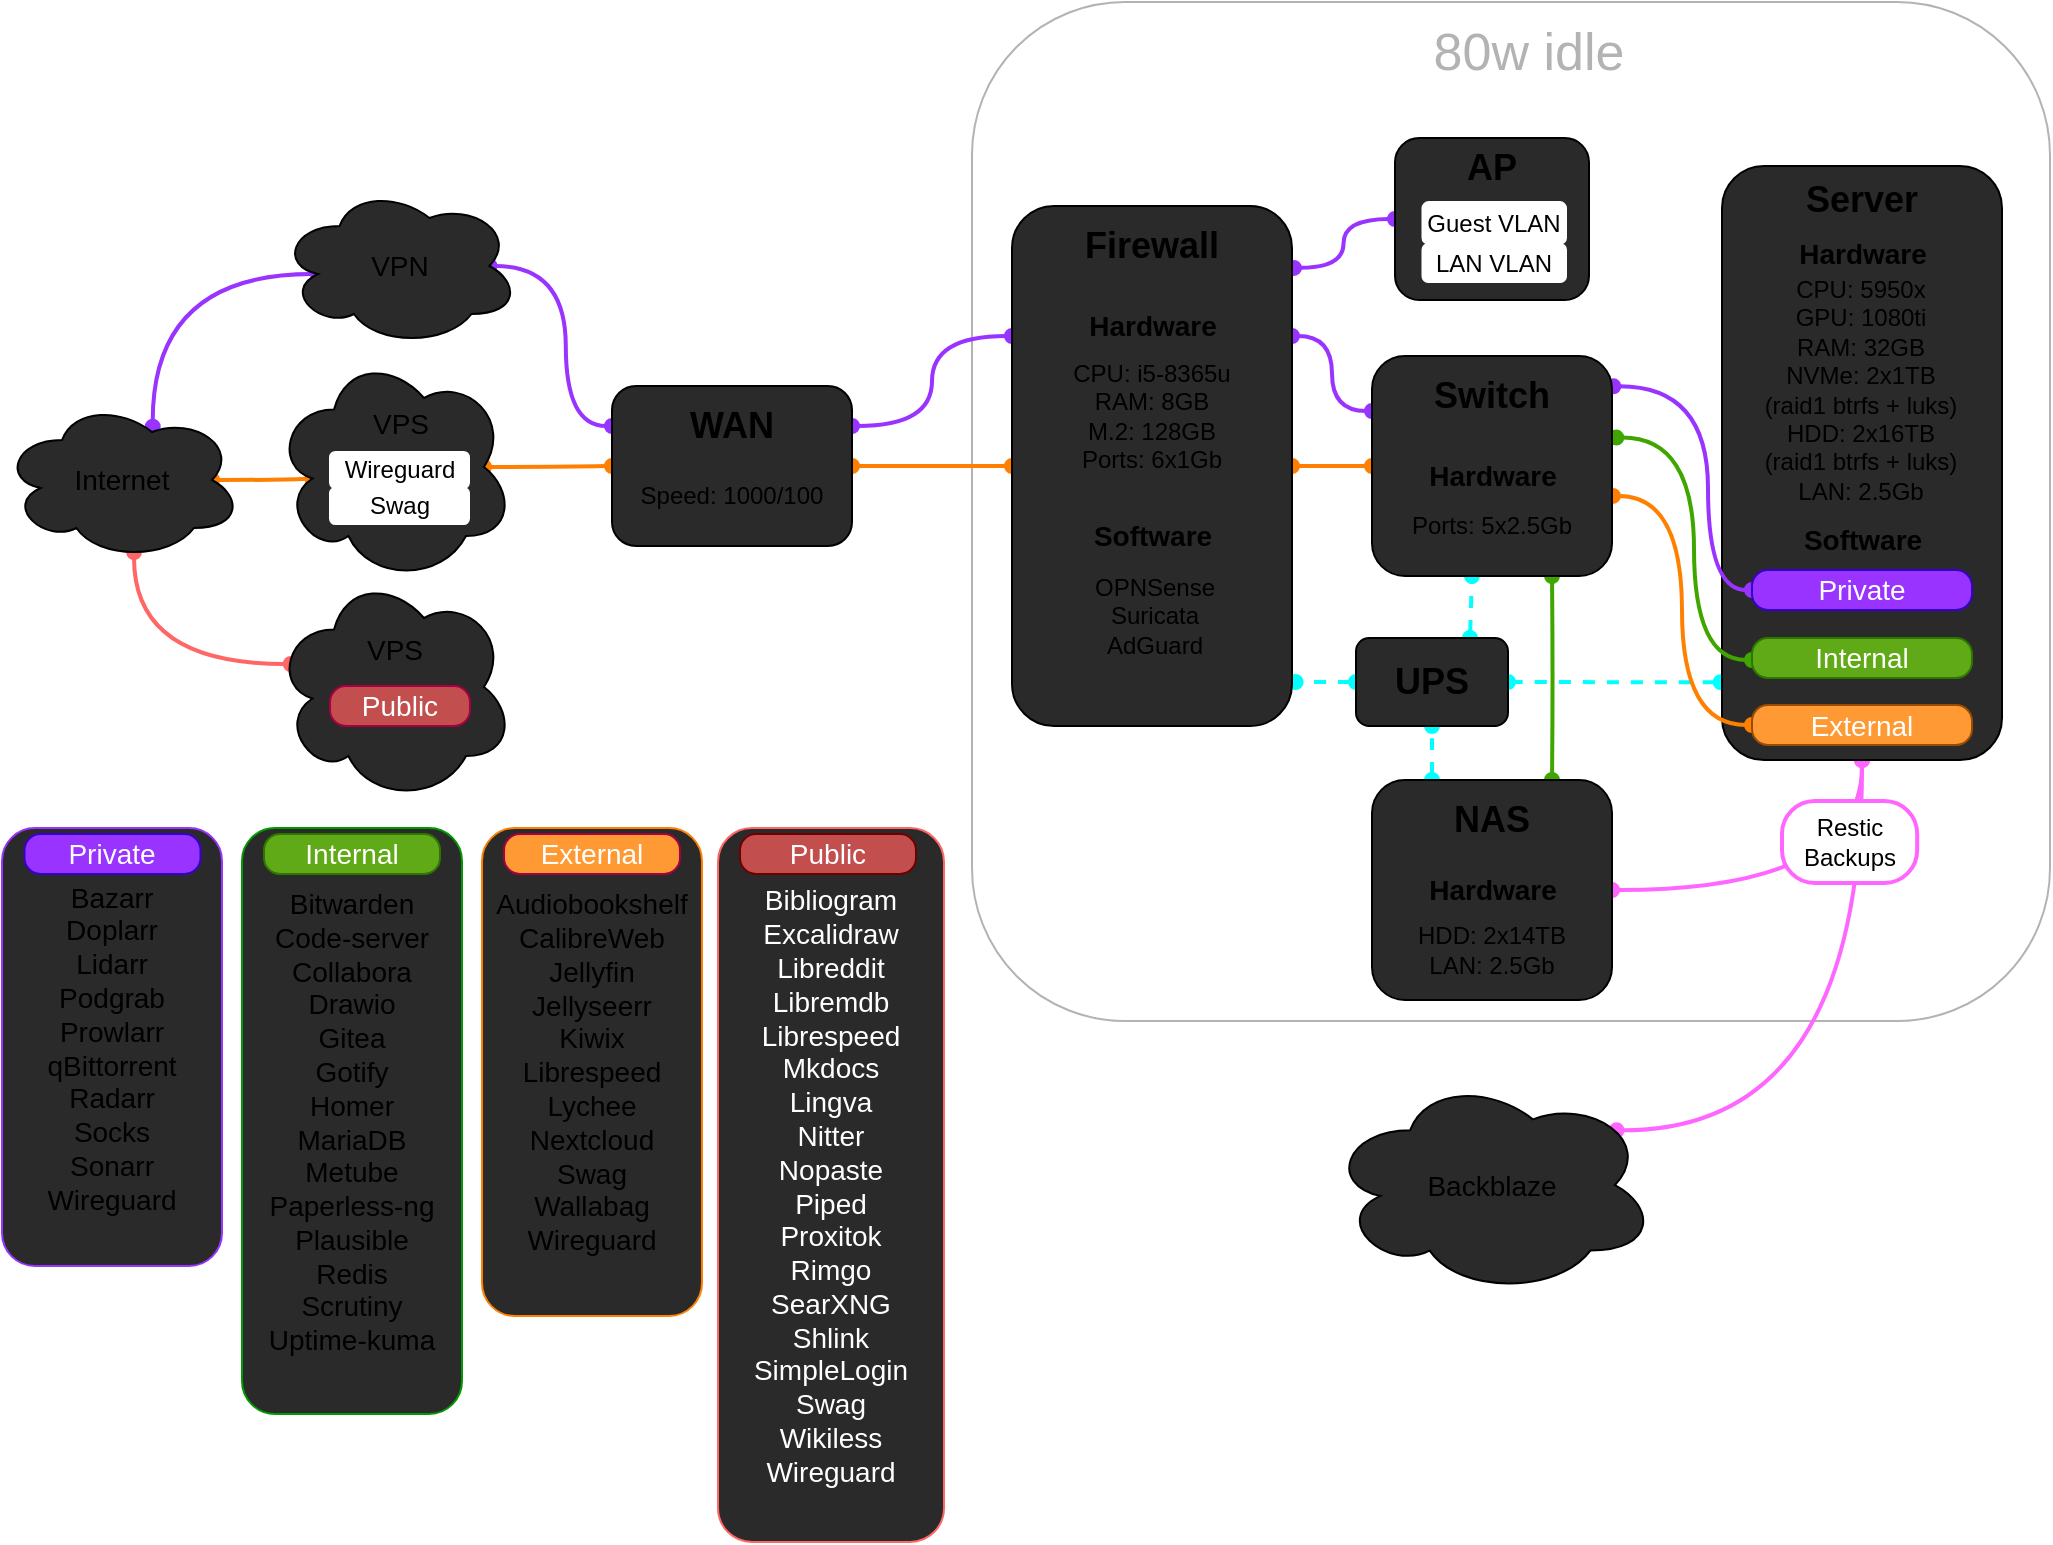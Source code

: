 <mxfile version="16.5.3" type="embed"><diagram id="Vh7ta-_v4MjYHWmh8jMe" name="Page-1"><mxGraphModel dx="2062" dy="1016" grid="0" gridSize="10" guides="1" tooltips="1" connect="1" arrows="1" fold="1" page="1" pageScale="1" pageWidth="1100" pageHeight="850" math="0" shadow="0"><root><mxCell id="0"/><mxCell id="1" parent="0"/><mxCell id="119" style="rounded=0;orthogonalLoop=1;jettySize=auto;html=1;startArrow=oval;startFill=1;strokeWidth=2;fontSize=14;fillColor=#6a00ff;endArrow=oval;endFill=1;entryX=0;entryY=0.75;entryDx=0;entryDy=0;strokeColor=#00FFFF;dashed=1;edgeStyle=orthogonalEdgeStyle;curved=1;" edge="1" parent="1" target="114"><mxGeometry relative="1" as="geometry"><mxPoint x="706" y="389" as="sourcePoint"/><mxPoint x="745" y="367" as="targetPoint"/><Array as="points"><mxPoint x="706" y="376"/><mxPoint x="697" y="376"/><mxPoint x="697" y="199"/></Array></mxGeometry></mxCell><mxCell id="112" value="" style="rounded=1;whiteSpace=wrap;html=1;strokeWidth=1;strokeColor=#B3B3B3;" vertex="1" parent="1"><mxGeometry x="505" y="70" width="539" height="509.5" as="geometry"/></mxCell><mxCell id="111" style="rounded=0;orthogonalLoop=1;jettySize=auto;html=1;entryX=0;entryY=0.25;entryDx=0;entryDy=0;startArrow=oval;startFill=1;strokeWidth=2;fontSize=14;fillColor=#6a00ff;strokeColor=#9933FF;endArrow=oval;endFill=1;exitX=0.875;exitY=0.5;exitDx=0;exitDy=0;exitPerimeter=0;edgeStyle=orthogonalEdgeStyle;curved=1;" parent="1" source="47" target="20" edge="1"><mxGeometry relative="1" as="geometry"><mxPoint x="283" y="129" as="sourcePoint"/><mxPoint x="315.76" y="200.76" as="targetPoint"/></mxGeometry></mxCell><mxCell id="106" style="edgeStyle=orthogonalEdgeStyle;curved=1;rounded=0;orthogonalLoop=1;jettySize=auto;html=1;entryX=0;entryY=0.5;entryDx=0;entryDy=0;startArrow=oval;startFill=1;strokeWidth=2;fontSize=14;endArrow=oval;endFill=1;strokeColor=#FF8000;exitX=0.875;exitY=0.5;exitDx=0;exitDy=0;exitPerimeter=0;" parent="1" source="105" target="20" edge="1"><mxGeometry relative="1" as="geometry"><mxPoint x="365" y="371" as="sourcePoint"/><mxPoint x="407.0" y="371" as="targetPoint"/></mxGeometry></mxCell><mxCell id="107" style="edgeStyle=orthogonalEdgeStyle;curved=1;rounded=0;orthogonalLoop=1;jettySize=auto;html=1;entryX=0.16;entryY=0.55;entryDx=0;entryDy=0;startArrow=oval;startFill=1;strokeWidth=2;fontSize=14;endArrow=oval;endFill=1;strokeColor=#FF8000;exitX=0.875;exitY=0.5;exitDx=0;exitDy=0;exitPerimeter=0;entryPerimeter=0;" parent="1" source="55" target="105" edge="1"><mxGeometry relative="1" as="geometry"><mxPoint x="339" y="383" as="sourcePoint"/><mxPoint x="398.0" y="382.5" as="targetPoint"/></mxGeometry></mxCell><mxCell id="60" style="edgeStyle=orthogonalEdgeStyle;curved=1;rounded=0;orthogonalLoop=1;jettySize=auto;html=1;startArrow=oval;startFill=1;strokeWidth=2;fontSize=14;fillColor=#d80073;strokeColor=#FF6666;endArrow=oval;endFill=1;exitX=0.55;exitY=0.95;exitDx=0;exitDy=0;exitPerimeter=0;entryX=0.07;entryY=0.4;entryDx=0;entryDy=0;entryPerimeter=0;" parent="1" source="55" target="48" edge="1"><mxGeometry relative="1" as="geometry"><Array as="points"><mxPoint x="86" y="401"/></Array><mxPoint x="136" y="396" as="targetPoint"/></mxGeometry></mxCell><mxCell id="105" value="" style="ellipse;shape=cloud;whiteSpace=wrap;html=1;fontSize=14;fillColor=#2A2A2A;" parent="1" vertex="1"><mxGeometry x="156" y="245" width="120" height="115" as="geometry"/></mxCell><mxCell id="101" style="edgeStyle=orthogonalEdgeStyle;curved=1;rounded=0;orthogonalLoop=1;jettySize=auto;html=1;startArrow=oval;startFill=1;strokeWidth=2;fontSize=14;fillColor=#6a00ff;endArrow=oval;endFill=1;entryX=0.5;entryY=1;entryDx=0;entryDy=0;strokeColor=#00FFFF;exitX=0.25;exitY=0;exitDx=0;exitDy=0;dashed=1;" parent="1" source="26" target="83" edge="1"><mxGeometry relative="1" as="geometry"><mxPoint x="721" y="480" as="sourcePoint"/><mxPoint x="745" y="367" as="targetPoint"/></mxGeometry></mxCell><mxCell id="94" style="edgeStyle=orthogonalEdgeStyle;rounded=0;orthogonalLoop=1;jettySize=auto;html=1;startArrow=oval;startFill=1;strokeWidth=2;fontSize=14;fillColor=#d80073;curved=1;entryX=0.5;entryY=1;entryDx=0;entryDy=0;endArrow=oval;endFill=1;exitX=1;exitY=0.5;exitDx=0;exitDy=0;strokeColor=#FF66FF;" parent="1" source="26" target="8" edge="1"><mxGeometry relative="1" as="geometry"><mxPoint x="1022.91" y="620.67" as="sourcePoint"/><mxPoint x="953.03" y="535.25" as="targetPoint"/></mxGeometry></mxCell><mxCell id="95" style="edgeStyle=orthogonalEdgeStyle;rounded=0;orthogonalLoop=1;jettySize=auto;html=1;startArrow=oval;startFill=1;strokeWidth=2;fontSize=14;fillColor=#d80073;curved=1;endArrow=oval;endFill=1;exitX=0.88;exitY=0.25;exitDx=0;exitDy=0;exitPerimeter=0;strokeColor=#FF66FF;entryX=0.5;entryY=1;entryDx=0;entryDy=0;" parent="1" source="93" edge="1" target="8"><mxGeometry relative="1" as="geometry"><mxPoint x="867" y="542" as="sourcePoint"/><mxPoint x="907" y="455" as="targetPoint"/></mxGeometry></mxCell><mxCell id="91" style="rounded=0;orthogonalLoop=1;jettySize=auto;html=1;startArrow=oval;startFill=1;strokeWidth=2;fontSize=14;fillColor=#6a00ff;endArrow=oval;endFill=1;strokeColor=#00FFFF;dashed=1;exitX=0.75;exitY=0;exitDx=0;exitDy=0;" parent="1" source="83" edge="1"><mxGeometry relative="1" as="geometry"><mxPoint x="751" y="388" as="sourcePoint"/><mxPoint x="754.965" y="357" as="targetPoint"/></mxGeometry></mxCell><mxCell id="90" style="edgeStyle=orthogonalEdgeStyle;curved=1;rounded=0;orthogonalLoop=1;jettySize=auto;html=1;startArrow=oval;startFill=1;strokeWidth=2;fontSize=14;fillColor=#6a00ff;endArrow=oval;endFill=1;exitX=0;exitY=0.5;exitDx=0;exitDy=0;entryX=1.013;entryY=0.916;entryDx=0;entryDy=0;strokeColor=#00FFFF;entryPerimeter=0;dashed=1;" parent="1" source="83" target="2" edge="1"><mxGeometry relative="1" as="geometry"><mxPoint x="695" y="133.049" as="sourcePoint"/><mxPoint x="645" y="106.0" as="targetPoint"/></mxGeometry></mxCell><mxCell id="88" style="edgeStyle=orthogonalEdgeStyle;curved=1;rounded=0;orthogonalLoop=1;jettySize=auto;html=1;startArrow=oval;startFill=1;strokeWidth=2;fontSize=14;fillColor=#6a00ff;endArrow=oval;endFill=1;exitX=-0.005;exitY=0.869;exitDx=0;exitDy=0;exitPerimeter=0;entryX=1;entryY=0.5;entryDx=0;entryDy=0;strokeColor=#00FFFF;dashed=1;" parent="1" source="8" target="83" edge="1"><mxGeometry relative="1" as="geometry"><mxPoint x="899.31" y="202.004" as="sourcePoint"/><mxPoint x="836" y="137" as="targetPoint"/></mxGeometry></mxCell><mxCell id="8" value="" style="rounded=1;whiteSpace=wrap;html=1;fillColor=#2A2A2A;" parent="1" vertex="1"><mxGeometry x="880" y="152" width="140" height="297" as="geometry"/></mxCell><mxCell id="82" style="edgeStyle=orthogonalEdgeStyle;rounded=0;orthogonalLoop=1;jettySize=auto;html=1;startArrow=oval;startFill=1;strokeWidth=2;fontSize=14;fillColor=#d80073;curved=1;entryX=1.004;entryY=0.636;entryDx=0;entryDy=0;endArrow=oval;endFill=1;entryPerimeter=0;exitX=0;exitY=0.5;exitDx=0;exitDy=0;strokeColor=#FF8000;" parent="1" source="81" target="14" edge="1"><mxGeometry relative="1" as="geometry"><mxPoint x="905" y="439" as="sourcePoint"/><mxPoint x="835.12" y="353.58" as="targetPoint"/></mxGeometry></mxCell><mxCell id="54" style="edgeStyle=orthogonalEdgeStyle;curved=1;rounded=0;orthogonalLoop=1;jettySize=auto;html=1;entryX=1;entryY=0.25;entryDx=0;entryDy=0;startArrow=oval;startFill=1;strokeWidth=2;fontSize=14;exitX=0;exitY=0.25;exitDx=0;exitDy=0;fillColor=#6a00ff;strokeColor=#9933FF;endArrow=oval;endFill=1;" parent="1" source="2" target="20" edge="1"><mxGeometry relative="1" as="geometry"/></mxCell><mxCell id="52" style="edgeStyle=orthogonalEdgeStyle;curved=1;rounded=0;orthogonalLoop=1;jettySize=auto;html=1;entryX=1;entryY=0.25;entryDx=0;entryDy=0;startArrow=oval;startFill=1;strokeWidth=2;fontSize=14;exitX=0;exitY=0.25;exitDx=0;exitDy=0;fillColor=#6a00ff;strokeColor=#9933FF;endArrow=oval;endFill=1;" parent="1" source="14" target="2" edge="1"><mxGeometry relative="1" as="geometry"/></mxCell><mxCell id="48" value="" style="ellipse;shape=cloud;whiteSpace=wrap;html=1;fontSize=14;fillColor=#2A2A2A;" parent="1" vertex="1"><mxGeometry x="156" y="355" width="120" height="115" as="geometry"/></mxCell><mxCell id="76" style="edgeStyle=orthogonalEdgeStyle;curved=1;rounded=0;orthogonalLoop=1;jettySize=auto;html=1;startArrow=oval;startFill=1;strokeWidth=2;fontSize=14;endArrow=oval;endFill=1;strokeColor=#FF8000;" parent="1" source="2" target="14" edge="1"><mxGeometry relative="1" as="geometry"/></mxCell><mxCell id="75" style="edgeStyle=orthogonalEdgeStyle;curved=1;rounded=0;orthogonalLoop=1;jettySize=auto;html=1;entryX=0;entryY=0.5;entryDx=0;entryDy=0;startArrow=oval;startFill=1;strokeWidth=2;fontSize=14;endArrow=oval;endFill=1;strokeColor=#FF8000;" parent="1" source="20" target="2" edge="1"><mxGeometry relative="1" as="geometry"/></mxCell><mxCell id="42" style="edgeStyle=orthogonalEdgeStyle;rounded=0;orthogonalLoop=1;jettySize=auto;html=1;entryX=0.75;entryY=1;entryDx=0;entryDy=0;startArrow=oval;startFill=1;fontSize=14;curved=1;strokeWidth=2;endArrow=oval;endFill=1;strokeColor=#3FA600;" parent="1" target="14" edge="1"><mxGeometry relative="1" as="geometry"><mxPoint x="795" y="459" as="sourcePoint"/></mxGeometry></mxCell><mxCell id="43" style="edgeStyle=orthogonalEdgeStyle;rounded=0;orthogonalLoop=1;jettySize=auto;html=1;entryX=1.018;entryY=0.371;entryDx=0;entryDy=0;startArrow=oval;startFill=1;fontSize=14;fillColor=#60a917;strokeWidth=2;curved=1;strokeColor=#3FA600;endArrow=oval;endFill=1;entryPerimeter=0;" parent="1" source="38" target="14" edge="1"><mxGeometry relative="1" as="geometry"><Array as="points"><mxPoint x="866" y="399"/><mxPoint x="866" y="288"/></Array></mxGeometry></mxCell><mxCell id="45" style="edgeStyle=orthogonalEdgeStyle;curved=1;rounded=0;orthogonalLoop=1;jettySize=auto;html=1;entryX=1.006;entryY=0.138;entryDx=0;entryDy=0;startArrow=oval;startFill=1;strokeWidth=2;fontSize=14;fillColor=#6a00ff;strokeColor=#9933FF;endArrow=oval;endFill=1;entryPerimeter=0;" parent="1" source="40" target="14" edge="1"><mxGeometry relative="1" as="geometry"><Array as="points"><mxPoint x="873" y="364"/><mxPoint x="873" y="262"/></Array></mxGeometry></mxCell><mxCell id="61" style="rounded=0;orthogonalLoop=1;jettySize=auto;html=1;entryX=0.628;entryY=0.167;entryDx=0;entryDy=0;entryPerimeter=0;startArrow=oval;startFill=1;strokeWidth=2;fontSize=14;exitX=0.16;exitY=0.55;exitDx=0;exitDy=0;exitPerimeter=0;fillColor=#6a00ff;strokeColor=#9933FF;endArrow=oval;endFill=1;edgeStyle=orthogonalEdgeStyle;curved=1;" parent="1" source="47" target="55" edge="1"><mxGeometry relative="1" as="geometry"/></mxCell><mxCell id="26" value="" style="rounded=1;whiteSpace=wrap;html=1;fillColor=#2A2A2A;" parent="1" vertex="1"><mxGeometry x="705" y="459" width="120" height="110" as="geometry"/></mxCell><mxCell id="70" value="&lt;div&gt;Audiobookshelf&lt;br&gt;&lt;/div&gt;&lt;div&gt;CalibreWeb&lt;/div&gt;&lt;div&gt;Jellyfin&lt;/div&gt;&lt;div&gt;Jellyseerr&lt;br&gt;&lt;/div&gt;Kiwix&lt;br&gt;Librespeed&lt;br&gt;Lychee&lt;br&gt;Nextcloud&lt;br&gt;Swag&lt;br&gt;Wallabag&lt;br&gt;Wireguard" style="rounded=1;whiteSpace=wrap;html=1;fontSize=14;strokeColor=#FF8000;fillColor=#2A2A2A;" parent="1" vertex="1"><mxGeometry x="260" y="483" width="110" height="244" as="geometry"/></mxCell><mxCell id="69" value="&lt;div&gt;Bitwarden&lt;/div&gt;Code-server&lt;br&gt;Collabora&lt;br&gt;Drawio&lt;br&gt;Gitea&lt;br&gt;Gotify&lt;br&gt;Homer&lt;br&gt;MariaDB&lt;br&gt;Metube&lt;br&gt;Paperless-ng&lt;br&gt;Plausible&lt;br&gt;Redis&lt;br&gt;Scrutiny&lt;br&gt;&lt;div&gt;Uptime-kuma&lt;/div&gt;" style="rounded=1;whiteSpace=wrap;html=1;fontSize=14;strokeColor=#009900;fillColor=#2A2A2A;" parent="1" vertex="1"><mxGeometry x="140" y="483" width="110" height="293" as="geometry"/></mxCell><mxCell id="67" value="&lt;div&gt;Bazarr&lt;/div&gt;&lt;div&gt;Doplarr&lt;br&gt;&lt;/div&gt;&lt;div&gt;Lidarr&lt;/div&gt;&lt;div&gt;Podgrab&lt;/div&gt;&lt;div&gt;Prowlarr&lt;/div&gt;&lt;div&gt;qBittorrent&lt;/div&gt;&lt;div&gt;Radarr&lt;/div&gt;&lt;div&gt;Socks&lt;br&gt;&lt;/div&gt;&lt;div&gt;Sonarr&lt;/div&gt;&lt;div&gt;Wireguard&lt;/div&gt;" style="rounded=1;whiteSpace=wrap;html=1;fontSize=14;strokeColor=#9933FF;fillColor=#2A2A2A;" parent="1" vertex="1"><mxGeometry x="20" y="483" width="110" height="219" as="geometry"/></mxCell><mxCell id="9" value="Server" style="text;html=1;strokeColor=none;fillColor=none;align=center;verticalAlign=middle;whiteSpace=wrap;rounded=0;horizontal=1;fontSize=18;fontStyle=1" parent="1" vertex="1"><mxGeometry x="930" y="159" width="40" height="20" as="geometry"/></mxCell><mxCell id="10" value="CPU: 5950x&lt;br&gt;GPU: 1080ti&lt;br&gt;RAM: 32GB&lt;br&gt;NVMe: 2x1TB&lt;br&gt;(raid1 btrfs + luks)&lt;br&gt;&lt;div&gt;HDD: 2x16TB&lt;/div&gt;&lt;div&gt;(raid1 btrfs + luks)&lt;br&gt;&lt;/div&gt;LAN: 2.5Gb" style="text;html=1;strokeColor=none;fillColor=none;align=center;verticalAlign=middle;whiteSpace=wrap;rounded=0;" parent="1" vertex="1"><mxGeometry x="886" y="219" width="127" height="90" as="geometry"/></mxCell><mxCell id="12" value="Hardware" style="text;html=1;align=center;verticalAlign=middle;resizable=0;points=[];autosize=1;fontSize=14;fontStyle=1" parent="1" vertex="1"><mxGeometry x="910" y="186" width="80" height="20" as="geometry"/></mxCell><mxCell id="13" value="Software" style="text;html=1;align=center;verticalAlign=middle;resizable=0;points=[];autosize=1;fontSize=14;fontStyle=1" parent="1" vertex="1"><mxGeometry x="914.5" y="329" width="70" height="20" as="geometry"/></mxCell><mxCell id="14" value="" style="rounded=1;whiteSpace=wrap;html=1;fillColor=#2A2A2A;" parent="1" vertex="1"><mxGeometry x="705" y="247" width="120" height="110" as="geometry"/></mxCell><mxCell id="15" value="Switch" style="text;html=1;strokeColor=none;fillColor=none;align=center;verticalAlign=middle;whiteSpace=wrap;rounded=0;horizontal=1;fontSize=18;fontStyle=1" parent="1" vertex="1"><mxGeometry x="745" y="257" width="40" height="20" as="geometry"/></mxCell><mxCell id="16" value="Ports: 5x2.5Gb" style="text;html=1;strokeColor=none;fillColor=none;align=center;verticalAlign=middle;whiteSpace=wrap;rounded=0;" parent="1" vertex="1"><mxGeometry x="715" y="317" width="100" height="30" as="geometry"/></mxCell><mxCell id="18" value="Hardware" style="text;html=1;align=center;verticalAlign=middle;resizable=0;points=[];autosize=1;fontSize=14;fontStyle=1" parent="1" vertex="1"><mxGeometry x="725" y="297" width="80" height="20" as="geometry"/></mxCell><mxCell id="20" value="" style="rounded=1;whiteSpace=wrap;html=1;fillColor=#2A2A2A;" parent="1" vertex="1"><mxGeometry x="325" y="262" width="120" height="80" as="geometry"/></mxCell><mxCell id="21" value="WAN" style="text;html=1;strokeColor=none;fillColor=none;align=center;verticalAlign=middle;whiteSpace=wrap;rounded=0;horizontal=1;fontSize=18;fontStyle=1" parent="1" vertex="1"><mxGeometry x="365" y="272" width="40" height="20" as="geometry"/></mxCell><mxCell id="22" value="Speed: 1000/100" style="text;html=1;strokeColor=none;fillColor=none;align=center;verticalAlign=middle;whiteSpace=wrap;rounded=0;" parent="1" vertex="1"><mxGeometry x="335" y="302" width="100" height="30" as="geometry"/></mxCell><mxCell id="27" value="NAS" style="text;html=1;strokeColor=none;fillColor=none;align=center;verticalAlign=middle;whiteSpace=wrap;rounded=0;horizontal=1;fontSize=18;fontStyle=1" parent="1" vertex="1"><mxGeometry x="745" y="469" width="40" height="20" as="geometry"/></mxCell><mxCell id="28" value="HDD: 2x14TB&lt;br&gt;LAN: 2.5Gb" style="text;html=1;strokeColor=none;fillColor=none;align=center;verticalAlign=middle;whiteSpace=wrap;rounded=0;" parent="1" vertex="1"><mxGeometry x="715" y="529" width="100" height="30" as="geometry"/></mxCell><mxCell id="30" value="Hardware" style="text;html=1;align=center;verticalAlign=middle;resizable=0;points=[];autosize=1;fontSize=14;fontStyle=1" parent="1" vertex="1"><mxGeometry x="725" y="504" width="80" height="20" as="geometry"/></mxCell><mxCell id="38" value="Internal" style="rounded=1;whiteSpace=wrap;html=1;fontSize=14;fillColor=#60a917;strokeColor=#2D7600;fontColor=#ffffff;arcSize=40;" parent="1" vertex="1"><mxGeometry x="895" y="388" width="110" height="20" as="geometry"/></mxCell><mxCell id="40" value="Private" style="rounded=1;whiteSpace=wrap;html=1;fontSize=14;strokeColor=#3700CC;fontColor=#ffffff;fillColor=#9933FF;arcSize=40;" parent="1" vertex="1"><mxGeometry x="895" y="354" width="110" height="20" as="geometry"/></mxCell><mxCell id="47" value="VPN" style="ellipse;shape=cloud;whiteSpace=wrap;html=1;fontSize=14;fillColor=#2A2A2A;" parent="1" vertex="1"><mxGeometry x="158.75" y="162" width="120" height="80" as="geometry"/></mxCell><mxCell id="55" value="Internet" style="ellipse;shape=cloud;whiteSpace=wrap;html=1;fontSize=14;fillColor=#2A2A2A;" parent="1" vertex="1"><mxGeometry x="20" y="269" width="120" height="80" as="geometry"/></mxCell><mxCell id="63" value="Private" style="rounded=1;whiteSpace=wrap;html=1;fontSize=14;strokeColor=#3700CC;fontColor=#ffffff;fillColor=#9933FF;arcSize=40;" parent="1" vertex="1"><mxGeometry x="31.25" y="486" width="88" height="20" as="geometry"/></mxCell><mxCell id="64" value="Internal" style="rounded=1;whiteSpace=wrap;html=1;fontSize=14;fillColor=#60a917;strokeColor=#2D7600;fontColor=#ffffff;arcSize=40;" parent="1" vertex="1"><mxGeometry x="151" y="486" width="88" height="20" as="geometry"/></mxCell><mxCell id="66" value="External" style="rounded=1;whiteSpace=wrap;html=1;fontSize=14;strokeColor=#A50040;fontColor=#ffffff;fillColor=#FF9933;arcSize=40;" parent="1" vertex="1"><mxGeometry x="271" y="486" width="88" height="20" as="geometry"/></mxCell><mxCell id="71" value="VPS" style="text;html=1;align=center;verticalAlign=middle;resizable=0;points=[];autosize=1;fontSize=14;" parent="1" vertex="1"><mxGeometry x="199.75" y="270" width="38" height="21" as="geometry"/></mxCell><mxCell id="72" value="Wireguard" style="rounded=1;whiteSpace=wrap;html=1;fontSize=12;strokeColor=#FFFFFF;" parent="1" vertex="1"><mxGeometry x="184" y="295" width="69.5" height="18" as="geometry"/></mxCell><mxCell id="77" value="Swag" style="rounded=1;whiteSpace=wrap;html=1;fontSize=12;strokeColor=#FFFFFF;" parent="1" vertex="1"><mxGeometry x="184" y="313" width="69.5" height="18" as="geometry"/></mxCell><mxCell id="78" value="&lt;div&gt;Bibliogram&lt;/div&gt;&lt;div&gt;Excalidraw&lt;br&gt;&lt;/div&gt;&lt;div&gt;Libreddit&lt;/div&gt;&lt;div&gt;Libremdb&lt;br&gt;&lt;/div&gt;Librespeed&lt;br&gt;&lt;div&gt;Mkdocs&lt;/div&gt;&lt;div&gt;Lingva&lt;br&gt;&lt;/div&gt;Nitter&lt;br&gt;Nopaste&lt;br&gt;&lt;div&gt;Piped&lt;/div&gt;&lt;div&gt;Proxitok&lt;/div&gt;&lt;div&gt;Rimgo&lt;br&gt;&lt;/div&gt;&lt;div&gt;SearXNG&lt;/div&gt;&lt;div&gt;Shlink&lt;br&gt;&lt;/div&gt;&lt;div&gt;SimpleLogin&lt;br&gt;&lt;/div&gt;&lt;div&gt;Swag&lt;/div&gt;&lt;div&gt;Wikiless&lt;br&gt;&lt;/div&gt;&lt;div&gt;Wireguard&lt;/div&gt;" style="rounded=1;whiteSpace=wrap;html=1;fontSize=14;fontColor=#ffffff;strokeColor=#FF6666;fillColor=#2A2A2A;" parent="1" vertex="1"><mxGeometry x="378" y="483" width="113" height="357" as="geometry"/></mxCell><mxCell id="79" value="Public" style="rounded=1;whiteSpace=wrap;html=1;fontSize=14;strokeColor=#6F0000;fontColor=#ffffff;fillColor=#C24E4E;glass=0;shadow=0;sketch=0;arcSize=40;" parent="1" vertex="1"><mxGeometry x="389" y="486" width="88" height="20" as="geometry"/></mxCell><mxCell id="81" value="External" style="rounded=1;whiteSpace=wrap;html=1;fontSize=14;fontColor=#ffffff;strokeColor=#994C00;fillColor=#FF9933;arcSize=40;" parent="1" vertex="1"><mxGeometry x="895" y="421.5" width="110" height="20" as="geometry"/></mxCell><mxCell id="83" value="" style="rounded=1;whiteSpace=wrap;html=1;fillColor=#2A2A2A;" parent="1" vertex="1"><mxGeometry x="697" y="388" width="76" height="44" as="geometry"/></mxCell><mxCell id="84" value="UPS" style="text;html=1;strokeColor=none;fillColor=none;align=center;verticalAlign=middle;whiteSpace=wrap;rounded=0;horizontal=1;fontSize=18;fontStyle=1" parent="1" vertex="1"><mxGeometry x="715" y="400" width="40" height="20" as="geometry"/></mxCell><mxCell id="93" value="Backblaze" style="ellipse;shape=cloud;whiteSpace=wrap;html=1;fontSize=14;fillColor=#2A2A2A;" parent="1" vertex="1"><mxGeometry x="683" y="606.84" width="164" height="109.33" as="geometry"/></mxCell><mxCell id="102" value="&lt;div&gt;Restic&lt;/div&gt;&lt;div&gt;Backups&lt;br&gt;&lt;/div&gt;" style="whiteSpace=wrap;html=1;rounded=1;shadow=0;glass=0;sketch=0;strokeColor=#FF66FF;connectable=0;strokeWidth=2;arcSize=40;" parent="1" vertex="1"><mxGeometry x="910" y="469.5" width="67.59" height="41" as="geometry"/></mxCell><mxCell id="104" value="VPS" style="text;html=1;align=center;verticalAlign=middle;resizable=0;points=[];autosize=1;fontSize=14;" parent="1" vertex="1"><mxGeometry x="197" y="383.5" width="38" height="21" as="geometry"/></mxCell><mxCell id="108" value="Public" style="rounded=1;whiteSpace=wrap;html=1;fontSize=14;strokeColor=#A50040;fontColor=#ffffff;fillColor=#C24E4E;arcSize=40;" parent="1" vertex="1"><mxGeometry x="184" y="412" width="70" height="20" as="geometry"/></mxCell><mxCell id="113" value="80w idle" style="text;html=1;align=center;verticalAlign=middle;resizable=0;points=[];autosize=1;strokeColor=none;fillColor=none;fontColor=#B3B3B3;fontSize=26;" vertex="1" parent="1"><mxGeometry x="730.5" y="77" width="105" height="35" as="geometry"/></mxCell><mxCell id="116" style="edgeStyle=orthogonalEdgeStyle;curved=1;rounded=0;orthogonalLoop=1;jettySize=auto;html=1;entryX=1.007;entryY=0.119;entryDx=0;entryDy=0;startArrow=oval;startFill=1;strokeWidth=2;fontSize=14;exitX=0;exitY=0.5;exitDx=0;exitDy=0;fillColor=#6a00ff;strokeColor=#9933FF;endArrow=oval;endFill=1;entryPerimeter=0;" edge="1" parent="1" source="114" target="2"><mxGeometry relative="1" as="geometry"><mxPoint x="715" y="284.5" as="sourcePoint"/><mxPoint x="675" y="247" as="targetPoint"/></mxGeometry></mxCell><mxCell id="114" value="" style="rounded=1;whiteSpace=wrap;html=1;fillColor=#2A2A2A;" vertex="1" parent="1"><mxGeometry x="716.5" y="138" width="97" height="81" as="geometry"/></mxCell><mxCell id="2" value="" style="rounded=1;whiteSpace=wrap;html=1;fillColor=#2A2A2A;" parent="1" vertex="1"><mxGeometry x="525" y="172" width="140" height="260" as="geometry"/></mxCell><mxCell id="3" value="Firewall" style="text;html=1;strokeColor=none;fillColor=none;align=center;verticalAlign=middle;whiteSpace=wrap;rounded=0;horizontal=1;fontSize=18;fontStyle=1" parent="1" vertex="1"><mxGeometry x="575" y="182" width="40" height="20" as="geometry"/></mxCell><mxCell id="4" value="CPU: i5-8365u&lt;br&gt;RAM: 8GB&lt;br&gt;M.2: 128GB&lt;br&gt;Ports: 6x1Gb" style="text;html=1;strokeColor=none;fillColor=none;align=center;verticalAlign=middle;whiteSpace=wrap;rounded=0;" parent="1" vertex="1"><mxGeometry x="545" y="242" width="100" height="70" as="geometry"/></mxCell><mxCell id="5" value="OPNSense&lt;br&gt;&lt;div&gt;Suricata&lt;/div&gt;&lt;div&gt;AdGuard&lt;br&gt;&lt;/div&gt;" style="text;html=1;align=center;verticalAlign=middle;resizable=0;points=[];autosize=1;" parent="1" vertex="1"><mxGeometry x="560.5" y="354" width="70" height="46" as="geometry"/></mxCell><mxCell id="6" value="Hardware" style="text;html=1;align=center;verticalAlign=middle;resizable=0;points=[];autosize=1;fontSize=14;fontStyle=1" parent="1" vertex="1"><mxGeometry x="555" y="222" width="80" height="20" as="geometry"/></mxCell><mxCell id="7" value="Software" style="text;html=1;align=center;verticalAlign=middle;resizable=0;points=[];autosize=1;fontSize=14;fontStyle=1" parent="1" vertex="1"><mxGeometry x="560" y="327" width="70" height="20" as="geometry"/></mxCell><mxCell id="25" style="edgeStyle=orthogonalEdgeStyle;rounded=0;orthogonalLoop=1;jettySize=auto;html=1;exitX=0.5;exitY=1;exitDx=0;exitDy=0;fontSize=14;" parent="1" edge="1"><mxGeometry relative="1" as="geometry"><mxPoint x="595" y="422" as="sourcePoint"/><mxPoint x="595" y="422" as="targetPoint"/></mxGeometry></mxCell><mxCell id="115" value="AP" style="text;html=1;strokeColor=none;fillColor=none;align=center;verticalAlign=middle;whiteSpace=wrap;rounded=0;horizontal=1;fontSize=18;fontStyle=1" vertex="1" parent="1"><mxGeometry x="745" y="143" width="40" height="20" as="geometry"/></mxCell><mxCell id="117" value="Guest VLAN" style="rounded=1;whiteSpace=wrap;html=1;fontSize=12;strokeColor=#FFFFFF;" vertex="1" parent="1"><mxGeometry x="730.25" y="170" width="71.75" height="21" as="geometry"/></mxCell><mxCell id="118" value="LAN VLAN" style="rounded=1;whiteSpace=wrap;html=1;fontSize=12;strokeColor=#FFFFFF;" vertex="1" parent="1"><mxGeometry x="730.25" y="191" width="71.75" height="19" as="geometry"/></mxCell></root></mxGraphModel></diagram></mxfile>